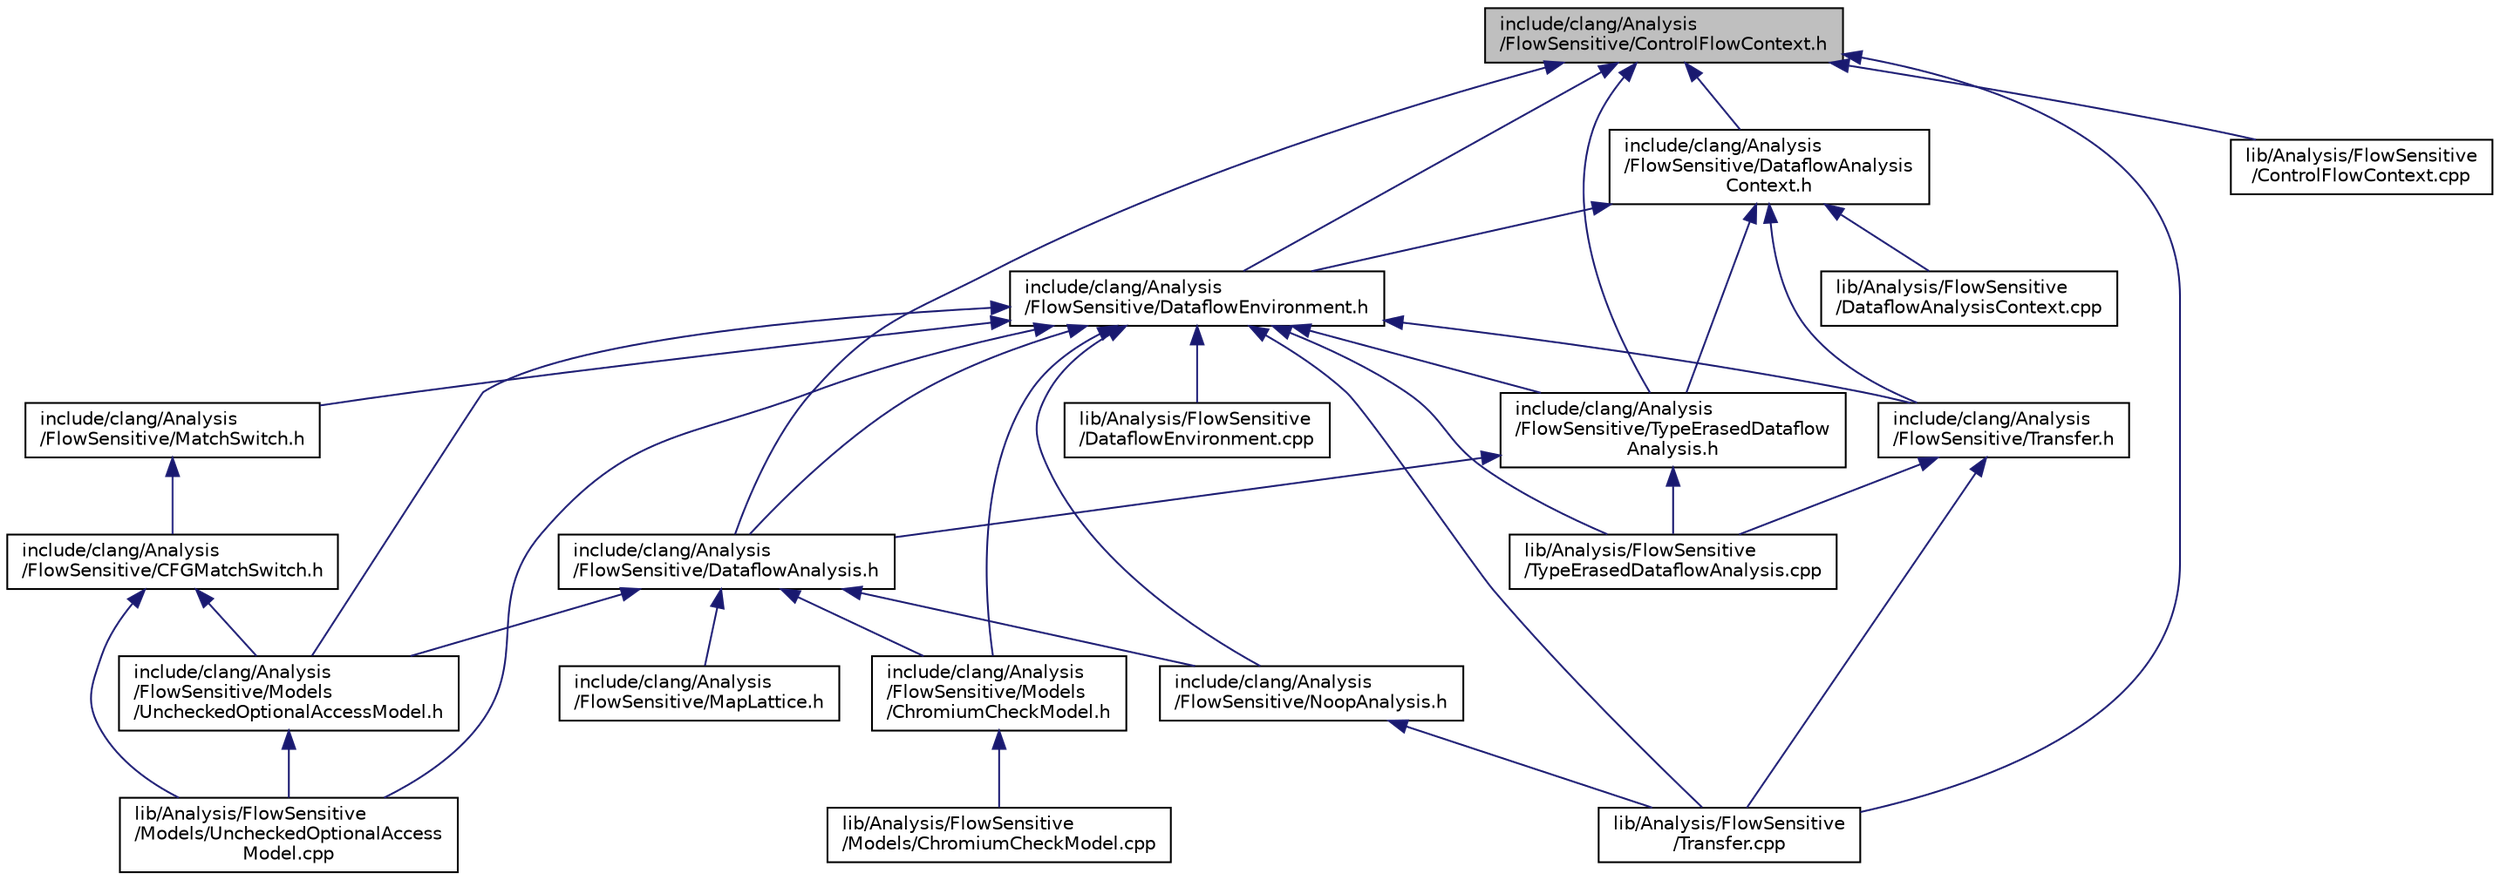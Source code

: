 digraph "include/clang/Analysis/FlowSensitive/ControlFlowContext.h"
{
 // LATEX_PDF_SIZE
  bgcolor="transparent";
  edge [fontname="Helvetica",fontsize="10",labelfontname="Helvetica",labelfontsize="10"];
  node [fontname="Helvetica",fontsize="10",shape=record];
  Node1 [label="include/clang/Analysis\l/FlowSensitive/ControlFlowContext.h",height=0.2,width=0.4,color="black", fillcolor="grey75", style="filled", fontcolor="black",tooltip=" "];
  Node1 -> Node2 [dir="back",color="midnightblue",fontsize="10",style="solid",fontname="Helvetica"];
  Node2 [label="include/clang/Analysis\l/FlowSensitive/DataflowAnalysis.h",height=0.2,width=0.4,color="black",URL="$DataflowAnalysis_8h.html",tooltip=" "];
  Node2 -> Node3 [dir="back",color="midnightblue",fontsize="10",style="solid",fontname="Helvetica"];
  Node3 [label="include/clang/Analysis\l/FlowSensitive/MapLattice.h",height=0.2,width=0.4,color="black",URL="$MapLattice_8h.html",tooltip=" "];
  Node2 -> Node4 [dir="back",color="midnightblue",fontsize="10",style="solid",fontname="Helvetica"];
  Node4 [label="include/clang/Analysis\l/FlowSensitive/Models\l/ChromiumCheckModel.h",height=0.2,width=0.4,color="black",URL="$ChromiumCheckModel_8h.html",tooltip=" "];
  Node4 -> Node5 [dir="back",color="midnightblue",fontsize="10",style="solid",fontname="Helvetica"];
  Node5 [label="lib/Analysis/FlowSensitive\l/Models/ChromiumCheckModel.cpp",height=0.2,width=0.4,color="black",URL="$ChromiumCheckModel_8cpp.html",tooltip=" "];
  Node2 -> Node6 [dir="back",color="midnightblue",fontsize="10",style="solid",fontname="Helvetica"];
  Node6 [label="include/clang/Analysis\l/FlowSensitive/Models\l/UncheckedOptionalAccessModel.h",height=0.2,width=0.4,color="black",URL="$UncheckedOptionalAccessModel_8h.html",tooltip=" "];
  Node6 -> Node7 [dir="back",color="midnightblue",fontsize="10",style="solid",fontname="Helvetica"];
  Node7 [label="lib/Analysis/FlowSensitive\l/Models/UncheckedOptionalAccess\lModel.cpp",height=0.2,width=0.4,color="black",URL="$UncheckedOptionalAccessModel_8cpp.html",tooltip=" "];
  Node2 -> Node8 [dir="back",color="midnightblue",fontsize="10",style="solid",fontname="Helvetica"];
  Node8 [label="include/clang/Analysis\l/FlowSensitive/NoopAnalysis.h",height=0.2,width=0.4,color="black",URL="$NoopAnalysis_8h.html",tooltip=" "];
  Node8 -> Node9 [dir="back",color="midnightblue",fontsize="10",style="solid",fontname="Helvetica"];
  Node9 [label="lib/Analysis/FlowSensitive\l/Transfer.cpp",height=0.2,width=0.4,color="black",URL="$Transfer_8cpp.html",tooltip=" "];
  Node1 -> Node10 [dir="back",color="midnightblue",fontsize="10",style="solid",fontname="Helvetica"];
  Node10 [label="include/clang/Analysis\l/FlowSensitive/DataflowAnalysis\lContext.h",height=0.2,width=0.4,color="black",URL="$DataflowAnalysisContext_8h.html",tooltip=" "];
  Node10 -> Node11 [dir="back",color="midnightblue",fontsize="10",style="solid",fontname="Helvetica"];
  Node11 [label="include/clang/Analysis\l/FlowSensitive/DataflowEnvironment.h",height=0.2,width=0.4,color="black",URL="$DataflowEnvironment_8h.html",tooltip=" "];
  Node11 -> Node2 [dir="back",color="midnightblue",fontsize="10",style="solid",fontname="Helvetica"];
  Node11 -> Node12 [dir="back",color="midnightblue",fontsize="10",style="solid",fontname="Helvetica"];
  Node12 [label="include/clang/Analysis\l/FlowSensitive/MatchSwitch.h",height=0.2,width=0.4,color="black",URL="$MatchSwitch_8h.html",tooltip=" "];
  Node12 -> Node13 [dir="back",color="midnightblue",fontsize="10",style="solid",fontname="Helvetica"];
  Node13 [label="include/clang/Analysis\l/FlowSensitive/CFGMatchSwitch.h",height=0.2,width=0.4,color="black",URL="$CFGMatchSwitch_8h.html",tooltip=" "];
  Node13 -> Node6 [dir="back",color="midnightblue",fontsize="10",style="solid",fontname="Helvetica"];
  Node13 -> Node7 [dir="back",color="midnightblue",fontsize="10",style="solid",fontname="Helvetica"];
  Node11 -> Node4 [dir="back",color="midnightblue",fontsize="10",style="solid",fontname="Helvetica"];
  Node11 -> Node6 [dir="back",color="midnightblue",fontsize="10",style="solid",fontname="Helvetica"];
  Node11 -> Node8 [dir="back",color="midnightblue",fontsize="10",style="solid",fontname="Helvetica"];
  Node11 -> Node14 [dir="back",color="midnightblue",fontsize="10",style="solid",fontname="Helvetica"];
  Node14 [label="include/clang/Analysis\l/FlowSensitive/Transfer.h",height=0.2,width=0.4,color="black",URL="$Transfer_8h.html",tooltip=" "];
  Node14 -> Node9 [dir="back",color="midnightblue",fontsize="10",style="solid",fontname="Helvetica"];
  Node14 -> Node15 [dir="back",color="midnightblue",fontsize="10",style="solid",fontname="Helvetica"];
  Node15 [label="lib/Analysis/FlowSensitive\l/TypeErasedDataflowAnalysis.cpp",height=0.2,width=0.4,color="black",URL="$TypeErasedDataflowAnalysis_8cpp.html",tooltip=" "];
  Node11 -> Node16 [dir="back",color="midnightblue",fontsize="10",style="solid",fontname="Helvetica"];
  Node16 [label="include/clang/Analysis\l/FlowSensitive/TypeErasedDataflow\lAnalysis.h",height=0.2,width=0.4,color="black",URL="$TypeErasedDataflowAnalysis_8h.html",tooltip=" "];
  Node16 -> Node2 [dir="back",color="midnightblue",fontsize="10",style="solid",fontname="Helvetica"];
  Node16 -> Node15 [dir="back",color="midnightblue",fontsize="10",style="solid",fontname="Helvetica"];
  Node11 -> Node17 [dir="back",color="midnightblue",fontsize="10",style="solid",fontname="Helvetica"];
  Node17 [label="lib/Analysis/FlowSensitive\l/DataflowEnvironment.cpp",height=0.2,width=0.4,color="black",URL="$DataflowEnvironment_8cpp.html",tooltip=" "];
  Node11 -> Node7 [dir="back",color="midnightblue",fontsize="10",style="solid",fontname="Helvetica"];
  Node11 -> Node9 [dir="back",color="midnightblue",fontsize="10",style="solid",fontname="Helvetica"];
  Node11 -> Node15 [dir="back",color="midnightblue",fontsize="10",style="solid",fontname="Helvetica"];
  Node10 -> Node14 [dir="back",color="midnightblue",fontsize="10",style="solid",fontname="Helvetica"];
  Node10 -> Node16 [dir="back",color="midnightblue",fontsize="10",style="solid",fontname="Helvetica"];
  Node10 -> Node18 [dir="back",color="midnightblue",fontsize="10",style="solid",fontname="Helvetica"];
  Node18 [label="lib/Analysis/FlowSensitive\l/DataflowAnalysisContext.cpp",height=0.2,width=0.4,color="black",URL="$DataflowAnalysisContext_8cpp.html",tooltip=" "];
  Node1 -> Node11 [dir="back",color="midnightblue",fontsize="10",style="solid",fontname="Helvetica"];
  Node1 -> Node16 [dir="back",color="midnightblue",fontsize="10",style="solid",fontname="Helvetica"];
  Node1 -> Node19 [dir="back",color="midnightblue",fontsize="10",style="solid",fontname="Helvetica"];
  Node19 [label="lib/Analysis/FlowSensitive\l/ControlFlowContext.cpp",height=0.2,width=0.4,color="black",URL="$ControlFlowContext_8cpp.html",tooltip=" "];
  Node1 -> Node9 [dir="back",color="midnightblue",fontsize="10",style="solid",fontname="Helvetica"];
}
